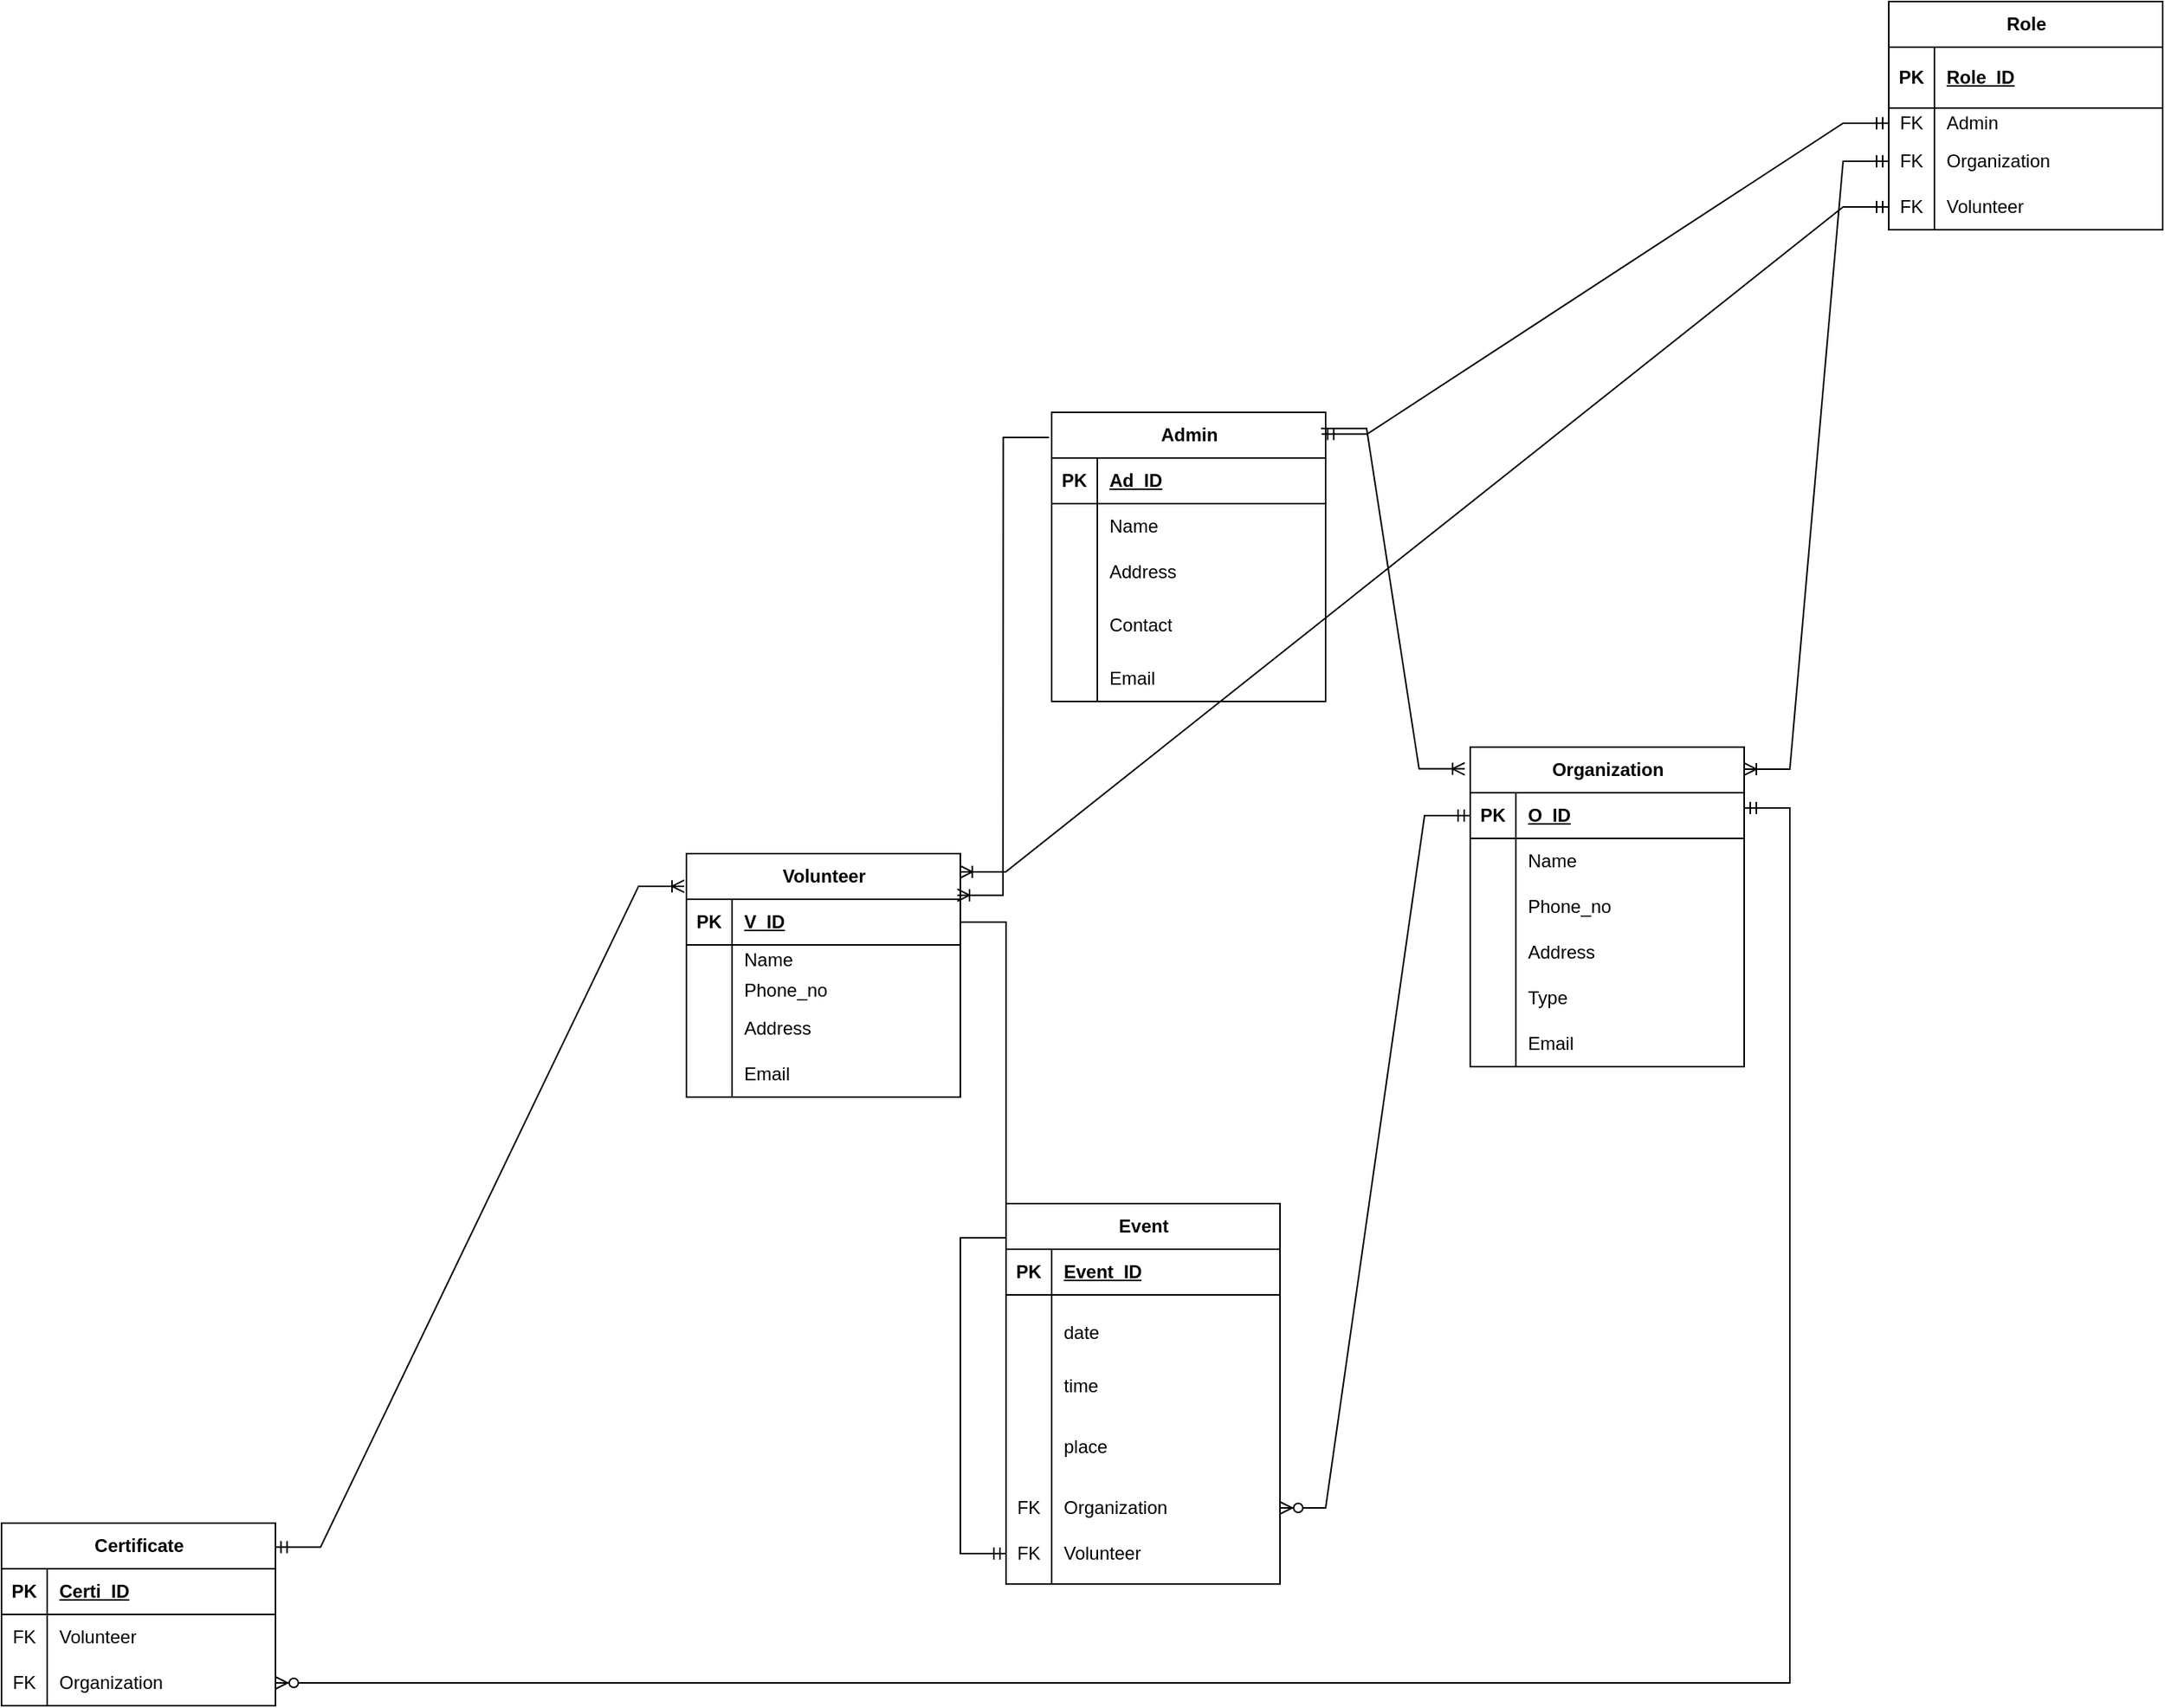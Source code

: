 <mxfile version="24.3.1" type="github">
  <diagram name="Page-1" id="sJnOarDT2I6tmNJFbYiW">
    <mxGraphModel dx="2250" dy="1843" grid="1" gridSize="10" guides="1" tooltips="1" connect="1" arrows="1" fold="1" page="1" pageScale="1" pageWidth="850" pageHeight="1100" math="0" shadow="0">
      <root>
        <mxCell id="0" />
        <mxCell id="1" parent="0" />
        <mxCell id="fFXXDILqUM6NSnP-q1-r-1" value="Volunteer" style="shape=table;startSize=30;container=1;collapsible=1;childLayout=tableLayout;fixedRows=1;rowLines=0;fontStyle=1;align=center;resizeLast=1;html=1;" parent="1" vertex="1">
          <mxGeometry x="-180" y="310" width="180" height="160" as="geometry" />
        </mxCell>
        <mxCell id="fFXXDILqUM6NSnP-q1-r-2" value="" style="shape=tableRow;horizontal=0;startSize=0;swimlaneHead=0;swimlaneBody=0;fillColor=none;collapsible=0;dropTarget=0;points=[[0,0.5],[1,0.5]];portConstraint=eastwest;top=0;left=0;right=0;bottom=1;" parent="fFXXDILqUM6NSnP-q1-r-1" vertex="1">
          <mxGeometry y="30" width="180" height="30" as="geometry" />
        </mxCell>
        <mxCell id="fFXXDILqUM6NSnP-q1-r-3" value="PK" style="shape=partialRectangle;connectable=0;fillColor=none;top=0;left=0;bottom=0;right=0;fontStyle=1;overflow=hidden;whiteSpace=wrap;html=1;" parent="fFXXDILqUM6NSnP-q1-r-2" vertex="1">
          <mxGeometry width="30" height="30" as="geometry">
            <mxRectangle width="30" height="30" as="alternateBounds" />
          </mxGeometry>
        </mxCell>
        <mxCell id="fFXXDILqUM6NSnP-q1-r-4" value="V_ID" style="shape=partialRectangle;connectable=0;fillColor=none;top=0;left=0;bottom=0;right=0;align=left;spacingLeft=6;fontStyle=5;overflow=hidden;whiteSpace=wrap;html=1;" parent="fFXXDILqUM6NSnP-q1-r-2" vertex="1">
          <mxGeometry x="30" width="150" height="30" as="geometry">
            <mxRectangle width="150" height="30" as="alternateBounds" />
          </mxGeometry>
        </mxCell>
        <mxCell id="fFXXDILqUM6NSnP-q1-r-5" value="" style="shape=tableRow;horizontal=0;startSize=0;swimlaneHead=0;swimlaneBody=0;fillColor=none;collapsible=0;dropTarget=0;points=[[0,0.5],[1,0.5]];portConstraint=eastwest;top=0;left=0;right=0;bottom=0;" parent="fFXXDILqUM6NSnP-q1-r-1" vertex="1">
          <mxGeometry y="60" width="180" height="20" as="geometry" />
        </mxCell>
        <mxCell id="fFXXDILqUM6NSnP-q1-r-6" value="" style="shape=partialRectangle;connectable=0;fillColor=none;top=0;left=0;bottom=0;right=0;editable=1;overflow=hidden;whiteSpace=wrap;html=1;" parent="fFXXDILqUM6NSnP-q1-r-5" vertex="1">
          <mxGeometry width="30" height="20" as="geometry">
            <mxRectangle width="30" height="20" as="alternateBounds" />
          </mxGeometry>
        </mxCell>
        <mxCell id="fFXXDILqUM6NSnP-q1-r-7" value="Name" style="shape=partialRectangle;connectable=0;fillColor=none;top=0;left=0;bottom=0;right=0;align=left;spacingLeft=6;overflow=hidden;whiteSpace=wrap;html=1;" parent="fFXXDILqUM6NSnP-q1-r-5" vertex="1">
          <mxGeometry x="30" width="150" height="20" as="geometry">
            <mxRectangle width="150" height="20" as="alternateBounds" />
          </mxGeometry>
        </mxCell>
        <mxCell id="fFXXDILqUM6NSnP-q1-r-8" value="" style="shape=tableRow;horizontal=0;startSize=0;swimlaneHead=0;swimlaneBody=0;fillColor=none;collapsible=0;dropTarget=0;points=[[0,0.5],[1,0.5]];portConstraint=eastwest;top=0;left=0;right=0;bottom=0;" parent="fFXXDILqUM6NSnP-q1-r-1" vertex="1">
          <mxGeometry y="80" width="180" height="20" as="geometry" />
        </mxCell>
        <mxCell id="fFXXDILqUM6NSnP-q1-r-9" value="" style="shape=partialRectangle;connectable=0;fillColor=none;top=0;left=0;bottom=0;right=0;editable=1;overflow=hidden;whiteSpace=wrap;html=1;" parent="fFXXDILqUM6NSnP-q1-r-8" vertex="1">
          <mxGeometry width="30" height="20" as="geometry">
            <mxRectangle width="30" height="20" as="alternateBounds" />
          </mxGeometry>
        </mxCell>
        <mxCell id="fFXXDILqUM6NSnP-q1-r-10" value="Phone_no" style="shape=partialRectangle;connectable=0;fillColor=none;top=0;left=0;bottom=0;right=0;align=left;spacingLeft=6;overflow=hidden;whiteSpace=wrap;html=1;" parent="fFXXDILqUM6NSnP-q1-r-8" vertex="1">
          <mxGeometry x="30" width="150" height="20" as="geometry">
            <mxRectangle width="150" height="20" as="alternateBounds" />
          </mxGeometry>
        </mxCell>
        <mxCell id="fFXXDILqUM6NSnP-q1-r-11" value="" style="shape=tableRow;horizontal=0;startSize=0;swimlaneHead=0;swimlaneBody=0;fillColor=none;collapsible=0;dropTarget=0;points=[[0,0.5],[1,0.5]];portConstraint=eastwest;top=0;left=0;right=0;bottom=0;" parent="fFXXDILqUM6NSnP-q1-r-1" vertex="1">
          <mxGeometry y="100" width="180" height="30" as="geometry" />
        </mxCell>
        <mxCell id="fFXXDILqUM6NSnP-q1-r-12" value="" style="shape=partialRectangle;connectable=0;fillColor=none;top=0;left=0;bottom=0;right=0;editable=1;overflow=hidden;whiteSpace=wrap;html=1;" parent="fFXXDILqUM6NSnP-q1-r-11" vertex="1">
          <mxGeometry width="30" height="30" as="geometry">
            <mxRectangle width="30" height="30" as="alternateBounds" />
          </mxGeometry>
        </mxCell>
        <mxCell id="fFXXDILqUM6NSnP-q1-r-13" value="Address" style="shape=partialRectangle;connectable=0;fillColor=none;top=0;left=0;bottom=0;right=0;align=left;spacingLeft=6;overflow=hidden;whiteSpace=wrap;html=1;" parent="fFXXDILqUM6NSnP-q1-r-11" vertex="1">
          <mxGeometry x="30" width="150" height="30" as="geometry">
            <mxRectangle width="150" height="30" as="alternateBounds" />
          </mxGeometry>
        </mxCell>
        <mxCell id="fFXXDILqUM6NSnP-q1-r-126" value="" style="shape=tableRow;horizontal=0;startSize=0;swimlaneHead=0;swimlaneBody=0;fillColor=none;collapsible=0;dropTarget=0;points=[[0,0.5],[1,0.5]];portConstraint=eastwest;top=0;left=0;right=0;bottom=0;" parent="fFXXDILqUM6NSnP-q1-r-1" vertex="1">
          <mxGeometry y="130" width="180" height="30" as="geometry" />
        </mxCell>
        <mxCell id="fFXXDILqUM6NSnP-q1-r-127" value="" style="shape=partialRectangle;connectable=0;fillColor=none;top=0;left=0;bottom=0;right=0;editable=1;overflow=hidden;whiteSpace=wrap;html=1;" parent="fFXXDILqUM6NSnP-q1-r-126" vertex="1">
          <mxGeometry width="30" height="30" as="geometry">
            <mxRectangle width="30" height="30" as="alternateBounds" />
          </mxGeometry>
        </mxCell>
        <mxCell id="fFXXDILqUM6NSnP-q1-r-128" value="Email" style="shape=partialRectangle;connectable=0;fillColor=none;top=0;left=0;bottom=0;right=0;align=left;spacingLeft=6;overflow=hidden;whiteSpace=wrap;html=1;" parent="fFXXDILqUM6NSnP-q1-r-126" vertex="1">
          <mxGeometry x="30" width="150" height="30" as="geometry">
            <mxRectangle width="150" height="30" as="alternateBounds" />
          </mxGeometry>
        </mxCell>
        <mxCell id="fFXXDILqUM6NSnP-q1-r-14" value="Organization" style="shape=table;startSize=30;container=1;collapsible=1;childLayout=tableLayout;fixedRows=1;rowLines=0;fontStyle=1;align=center;resizeLast=1;html=1;" parent="1" vertex="1">
          <mxGeometry x="335" y="240" width="180" height="210" as="geometry" />
        </mxCell>
        <mxCell id="fFXXDILqUM6NSnP-q1-r-15" value="" style="shape=tableRow;horizontal=0;startSize=0;swimlaneHead=0;swimlaneBody=0;fillColor=none;collapsible=0;dropTarget=0;points=[[0,0.5],[1,0.5]];portConstraint=eastwest;top=0;left=0;right=0;bottom=1;" parent="fFXXDILqUM6NSnP-q1-r-14" vertex="1">
          <mxGeometry y="30" width="180" height="30" as="geometry" />
        </mxCell>
        <mxCell id="fFXXDILqUM6NSnP-q1-r-16" value="PK" style="shape=partialRectangle;connectable=0;fillColor=none;top=0;left=0;bottom=0;right=0;fontStyle=1;overflow=hidden;whiteSpace=wrap;html=1;" parent="fFXXDILqUM6NSnP-q1-r-15" vertex="1">
          <mxGeometry width="30" height="30" as="geometry">
            <mxRectangle width="30" height="30" as="alternateBounds" />
          </mxGeometry>
        </mxCell>
        <mxCell id="fFXXDILqUM6NSnP-q1-r-17" value="O_ID" style="shape=partialRectangle;connectable=0;fillColor=none;top=0;left=0;bottom=0;right=0;align=left;spacingLeft=6;fontStyle=5;overflow=hidden;whiteSpace=wrap;html=1;" parent="fFXXDILqUM6NSnP-q1-r-15" vertex="1">
          <mxGeometry x="30" width="150" height="30" as="geometry">
            <mxRectangle width="150" height="30" as="alternateBounds" />
          </mxGeometry>
        </mxCell>
        <mxCell id="fFXXDILqUM6NSnP-q1-r-18" value="" style="shape=tableRow;horizontal=0;startSize=0;swimlaneHead=0;swimlaneBody=0;fillColor=none;collapsible=0;dropTarget=0;points=[[0,0.5],[1,0.5]];portConstraint=eastwest;top=0;left=0;right=0;bottom=0;" parent="fFXXDILqUM6NSnP-q1-r-14" vertex="1">
          <mxGeometry y="60" width="180" height="30" as="geometry" />
        </mxCell>
        <mxCell id="fFXXDILqUM6NSnP-q1-r-19" value="" style="shape=partialRectangle;connectable=0;fillColor=none;top=0;left=0;bottom=0;right=0;editable=1;overflow=hidden;whiteSpace=wrap;html=1;" parent="fFXXDILqUM6NSnP-q1-r-18" vertex="1">
          <mxGeometry width="30" height="30" as="geometry">
            <mxRectangle width="30" height="30" as="alternateBounds" />
          </mxGeometry>
        </mxCell>
        <mxCell id="fFXXDILqUM6NSnP-q1-r-20" value="Name" style="shape=partialRectangle;connectable=0;fillColor=none;top=0;left=0;bottom=0;right=0;align=left;spacingLeft=6;overflow=hidden;whiteSpace=wrap;html=1;" parent="fFXXDILqUM6NSnP-q1-r-18" vertex="1">
          <mxGeometry x="30" width="150" height="30" as="geometry">
            <mxRectangle width="150" height="30" as="alternateBounds" />
          </mxGeometry>
        </mxCell>
        <mxCell id="fFXXDILqUM6NSnP-q1-r-21" value="" style="shape=tableRow;horizontal=0;startSize=0;swimlaneHead=0;swimlaneBody=0;fillColor=none;collapsible=0;dropTarget=0;points=[[0,0.5],[1,0.5]];portConstraint=eastwest;top=0;left=0;right=0;bottom=0;" parent="fFXXDILqUM6NSnP-q1-r-14" vertex="1">
          <mxGeometry y="90" width="180" height="30" as="geometry" />
        </mxCell>
        <mxCell id="fFXXDILqUM6NSnP-q1-r-22" value="" style="shape=partialRectangle;connectable=0;fillColor=none;top=0;left=0;bottom=0;right=0;editable=1;overflow=hidden;whiteSpace=wrap;html=1;" parent="fFXXDILqUM6NSnP-q1-r-21" vertex="1">
          <mxGeometry width="30" height="30" as="geometry">
            <mxRectangle width="30" height="30" as="alternateBounds" />
          </mxGeometry>
        </mxCell>
        <mxCell id="fFXXDILqUM6NSnP-q1-r-23" value="Phone_no" style="shape=partialRectangle;connectable=0;fillColor=none;top=0;left=0;bottom=0;right=0;align=left;spacingLeft=6;overflow=hidden;whiteSpace=wrap;html=1;" parent="fFXXDILqUM6NSnP-q1-r-21" vertex="1">
          <mxGeometry x="30" width="150" height="30" as="geometry">
            <mxRectangle width="150" height="30" as="alternateBounds" />
          </mxGeometry>
        </mxCell>
        <mxCell id="fFXXDILqUM6NSnP-q1-r-24" value="" style="shape=tableRow;horizontal=0;startSize=0;swimlaneHead=0;swimlaneBody=0;fillColor=none;collapsible=0;dropTarget=0;points=[[0,0.5],[1,0.5]];portConstraint=eastwest;top=0;left=0;right=0;bottom=0;" parent="fFXXDILqUM6NSnP-q1-r-14" vertex="1">
          <mxGeometry y="120" width="180" height="30" as="geometry" />
        </mxCell>
        <mxCell id="fFXXDILqUM6NSnP-q1-r-25" value="" style="shape=partialRectangle;connectable=0;fillColor=none;top=0;left=0;bottom=0;right=0;editable=1;overflow=hidden;whiteSpace=wrap;html=1;" parent="fFXXDILqUM6NSnP-q1-r-24" vertex="1">
          <mxGeometry width="30" height="30" as="geometry">
            <mxRectangle width="30" height="30" as="alternateBounds" />
          </mxGeometry>
        </mxCell>
        <mxCell id="fFXXDILqUM6NSnP-q1-r-26" value="Address" style="shape=partialRectangle;connectable=0;fillColor=none;top=0;left=0;bottom=0;right=0;align=left;spacingLeft=6;overflow=hidden;whiteSpace=wrap;html=1;" parent="fFXXDILqUM6NSnP-q1-r-24" vertex="1">
          <mxGeometry x="30" width="150" height="30" as="geometry">
            <mxRectangle width="150" height="30" as="alternateBounds" />
          </mxGeometry>
        </mxCell>
        <mxCell id="fFXXDILqUM6NSnP-q1-r-27" value="" style="shape=tableRow;horizontal=0;startSize=0;swimlaneHead=0;swimlaneBody=0;fillColor=none;collapsible=0;dropTarget=0;points=[[0,0.5],[1,0.5]];portConstraint=eastwest;top=0;left=0;right=0;bottom=0;" parent="fFXXDILqUM6NSnP-q1-r-14" vertex="1">
          <mxGeometry y="150" width="180" height="30" as="geometry" />
        </mxCell>
        <mxCell id="fFXXDILqUM6NSnP-q1-r-28" value="" style="shape=partialRectangle;connectable=0;fillColor=none;top=0;left=0;bottom=0;right=0;editable=1;overflow=hidden;whiteSpace=wrap;html=1;" parent="fFXXDILqUM6NSnP-q1-r-27" vertex="1">
          <mxGeometry width="30" height="30" as="geometry">
            <mxRectangle width="30" height="30" as="alternateBounds" />
          </mxGeometry>
        </mxCell>
        <mxCell id="fFXXDILqUM6NSnP-q1-r-29" value="Type" style="shape=partialRectangle;connectable=0;fillColor=none;top=0;left=0;bottom=0;right=0;align=left;spacingLeft=6;overflow=hidden;whiteSpace=wrap;html=1;" parent="fFXXDILqUM6NSnP-q1-r-27" vertex="1">
          <mxGeometry x="30" width="150" height="30" as="geometry">
            <mxRectangle width="150" height="30" as="alternateBounds" />
          </mxGeometry>
        </mxCell>
        <mxCell id="fFXXDILqUM6NSnP-q1-r-161" value="" style="shape=tableRow;horizontal=0;startSize=0;swimlaneHead=0;swimlaneBody=0;fillColor=none;collapsible=0;dropTarget=0;points=[[0,0.5],[1,0.5]];portConstraint=eastwest;top=0;left=0;right=0;bottom=0;" parent="fFXXDILqUM6NSnP-q1-r-14" vertex="1">
          <mxGeometry y="180" width="180" height="30" as="geometry" />
        </mxCell>
        <mxCell id="fFXXDILqUM6NSnP-q1-r-162" value="" style="shape=partialRectangle;connectable=0;fillColor=none;top=0;left=0;bottom=0;right=0;editable=1;overflow=hidden;whiteSpace=wrap;html=1;" parent="fFXXDILqUM6NSnP-q1-r-161" vertex="1">
          <mxGeometry width="30" height="30" as="geometry">
            <mxRectangle width="30" height="30" as="alternateBounds" />
          </mxGeometry>
        </mxCell>
        <mxCell id="fFXXDILqUM6NSnP-q1-r-163" value="Email" style="shape=partialRectangle;connectable=0;fillColor=none;top=0;left=0;bottom=0;right=0;align=left;spacingLeft=6;overflow=hidden;whiteSpace=wrap;html=1;" parent="fFXXDILqUM6NSnP-q1-r-161" vertex="1">
          <mxGeometry x="30" width="150" height="30" as="geometry">
            <mxRectangle width="150" height="30" as="alternateBounds" />
          </mxGeometry>
        </mxCell>
        <mxCell id="fFXXDILqUM6NSnP-q1-r-30" value="Event" style="shape=table;startSize=30;container=1;collapsible=1;childLayout=tableLayout;fixedRows=1;rowLines=0;fontStyle=1;align=center;resizeLast=1;html=1;" parent="1" vertex="1">
          <mxGeometry x="30" y="540" width="180" height="250" as="geometry" />
        </mxCell>
        <mxCell id="fFXXDILqUM6NSnP-q1-r-31" value="" style="shape=tableRow;horizontal=0;startSize=0;swimlaneHead=0;swimlaneBody=0;fillColor=none;collapsible=0;dropTarget=0;points=[[0,0.5],[1,0.5]];portConstraint=eastwest;top=0;left=0;right=0;bottom=1;" parent="fFXXDILqUM6NSnP-q1-r-30" vertex="1">
          <mxGeometry y="30" width="180" height="30" as="geometry" />
        </mxCell>
        <mxCell id="fFXXDILqUM6NSnP-q1-r-32" value="PK" style="shape=partialRectangle;connectable=0;fillColor=none;top=0;left=0;bottom=0;right=0;fontStyle=1;overflow=hidden;whiteSpace=wrap;html=1;" parent="fFXXDILqUM6NSnP-q1-r-31" vertex="1">
          <mxGeometry width="30" height="30" as="geometry">
            <mxRectangle width="30" height="30" as="alternateBounds" />
          </mxGeometry>
        </mxCell>
        <mxCell id="fFXXDILqUM6NSnP-q1-r-33" value="Event_ID" style="shape=partialRectangle;connectable=0;fillColor=none;top=0;left=0;bottom=0;right=0;align=left;spacingLeft=6;fontStyle=5;overflow=hidden;whiteSpace=wrap;html=1;" parent="fFXXDILqUM6NSnP-q1-r-31" vertex="1">
          <mxGeometry x="30" width="150" height="30" as="geometry">
            <mxRectangle width="150" height="30" as="alternateBounds" />
          </mxGeometry>
        </mxCell>
        <mxCell id="fFXXDILqUM6NSnP-q1-r-34" value="" style="shape=tableRow;horizontal=0;startSize=0;swimlaneHead=0;swimlaneBody=0;fillColor=none;collapsible=0;dropTarget=0;points=[[0,0.5],[1,0.5]];portConstraint=eastwest;top=0;left=0;right=0;bottom=0;" parent="fFXXDILqUM6NSnP-q1-r-30" vertex="1">
          <mxGeometry y="60" width="180" height="50" as="geometry" />
        </mxCell>
        <mxCell id="fFXXDILqUM6NSnP-q1-r-35" value="" style="shape=partialRectangle;connectable=0;fillColor=none;top=0;left=0;bottom=0;right=0;editable=1;overflow=hidden;whiteSpace=wrap;html=1;" parent="fFXXDILqUM6NSnP-q1-r-34" vertex="1">
          <mxGeometry width="30" height="50" as="geometry">
            <mxRectangle width="30" height="50" as="alternateBounds" />
          </mxGeometry>
        </mxCell>
        <mxCell id="fFXXDILqUM6NSnP-q1-r-36" value="date" style="shape=partialRectangle;connectable=0;fillColor=none;top=0;left=0;bottom=0;right=0;align=left;spacingLeft=6;overflow=hidden;whiteSpace=wrap;html=1;" parent="fFXXDILqUM6NSnP-q1-r-34" vertex="1">
          <mxGeometry x="30" width="150" height="50" as="geometry">
            <mxRectangle width="150" height="50" as="alternateBounds" />
          </mxGeometry>
        </mxCell>
        <mxCell id="fFXXDILqUM6NSnP-q1-r-37" value="" style="shape=tableRow;horizontal=0;startSize=0;swimlaneHead=0;swimlaneBody=0;fillColor=none;collapsible=0;dropTarget=0;points=[[0,0.5],[1,0.5]];portConstraint=eastwest;top=0;left=0;right=0;bottom=0;" parent="fFXXDILqUM6NSnP-q1-r-30" vertex="1">
          <mxGeometry y="110" width="180" height="20" as="geometry" />
        </mxCell>
        <mxCell id="fFXXDILqUM6NSnP-q1-r-38" value="" style="shape=partialRectangle;connectable=0;fillColor=none;top=0;left=0;bottom=0;right=0;editable=1;overflow=hidden;whiteSpace=wrap;html=1;" parent="fFXXDILqUM6NSnP-q1-r-37" vertex="1">
          <mxGeometry width="30" height="20" as="geometry">
            <mxRectangle width="30" height="20" as="alternateBounds" />
          </mxGeometry>
        </mxCell>
        <mxCell id="fFXXDILqUM6NSnP-q1-r-39" value="time" style="shape=partialRectangle;connectable=0;fillColor=none;top=0;left=0;bottom=0;right=0;align=left;spacingLeft=6;overflow=hidden;whiteSpace=wrap;html=1;" parent="fFXXDILqUM6NSnP-q1-r-37" vertex="1">
          <mxGeometry x="30" width="150" height="20" as="geometry">
            <mxRectangle width="150" height="20" as="alternateBounds" />
          </mxGeometry>
        </mxCell>
        <mxCell id="fFXXDILqUM6NSnP-q1-r-40" value="" style="shape=tableRow;horizontal=0;startSize=0;swimlaneHead=0;swimlaneBody=0;fillColor=none;collapsible=0;dropTarget=0;points=[[0,0.5],[1,0.5]];portConstraint=eastwest;top=0;left=0;right=0;bottom=0;" parent="fFXXDILqUM6NSnP-q1-r-30" vertex="1">
          <mxGeometry y="130" width="180" height="60" as="geometry" />
        </mxCell>
        <mxCell id="fFXXDILqUM6NSnP-q1-r-41" value="" style="shape=partialRectangle;connectable=0;fillColor=none;top=0;left=0;bottom=0;right=0;editable=1;overflow=hidden;whiteSpace=wrap;html=1;" parent="fFXXDILqUM6NSnP-q1-r-40" vertex="1">
          <mxGeometry width="30" height="60" as="geometry">
            <mxRectangle width="30" height="60" as="alternateBounds" />
          </mxGeometry>
        </mxCell>
        <mxCell id="fFXXDILqUM6NSnP-q1-r-42" value="place" style="shape=partialRectangle;connectable=0;fillColor=none;top=0;left=0;bottom=0;right=0;align=left;spacingLeft=6;overflow=hidden;whiteSpace=wrap;html=1;" parent="fFXXDILqUM6NSnP-q1-r-40" vertex="1">
          <mxGeometry x="30" width="150" height="60" as="geometry">
            <mxRectangle width="150" height="60" as="alternateBounds" />
          </mxGeometry>
        </mxCell>
        <mxCell id="fFXXDILqUM6NSnP-q1-r-43" value="" style="shape=tableRow;horizontal=0;startSize=0;swimlaneHead=0;swimlaneBody=0;fillColor=none;collapsible=0;dropTarget=0;points=[[0,0.5],[1,0.5]];portConstraint=eastwest;top=0;left=0;right=0;bottom=0;" parent="fFXXDILqUM6NSnP-q1-r-30" vertex="1">
          <mxGeometry y="190" width="180" height="20" as="geometry" />
        </mxCell>
        <mxCell id="fFXXDILqUM6NSnP-q1-r-44" value="FK" style="shape=partialRectangle;connectable=0;fillColor=none;top=0;left=0;bottom=0;right=0;editable=1;overflow=hidden;whiteSpace=wrap;html=1;" parent="fFXXDILqUM6NSnP-q1-r-43" vertex="1">
          <mxGeometry width="30" height="20" as="geometry">
            <mxRectangle width="30" height="20" as="alternateBounds" />
          </mxGeometry>
        </mxCell>
        <mxCell id="fFXXDILqUM6NSnP-q1-r-45" value="Organization" style="shape=partialRectangle;connectable=0;fillColor=none;top=0;left=0;bottom=0;right=0;align=left;spacingLeft=6;overflow=hidden;whiteSpace=wrap;html=1;" parent="fFXXDILqUM6NSnP-q1-r-43" vertex="1">
          <mxGeometry x="30" width="150" height="20" as="geometry">
            <mxRectangle width="150" height="20" as="alternateBounds" />
          </mxGeometry>
        </mxCell>
        <mxCell id="fFXXDILqUM6NSnP-q1-r-195" value="" style="shape=tableRow;horizontal=0;startSize=0;swimlaneHead=0;swimlaneBody=0;fillColor=none;collapsible=0;dropTarget=0;points=[[0,0.5],[1,0.5]];portConstraint=eastwest;top=0;left=0;right=0;bottom=0;" parent="fFXXDILqUM6NSnP-q1-r-30" vertex="1">
          <mxGeometry y="210" width="180" height="40" as="geometry" />
        </mxCell>
        <mxCell id="fFXXDILqUM6NSnP-q1-r-196" value="FK" style="shape=partialRectangle;connectable=0;fillColor=none;top=0;left=0;bottom=0;right=0;editable=1;overflow=hidden;whiteSpace=wrap;html=1;" parent="fFXXDILqUM6NSnP-q1-r-195" vertex="1">
          <mxGeometry width="30" height="40" as="geometry">
            <mxRectangle width="30" height="40" as="alternateBounds" />
          </mxGeometry>
        </mxCell>
        <mxCell id="fFXXDILqUM6NSnP-q1-r-197" value="Volunteer&amp;nbsp;" style="shape=partialRectangle;connectable=0;fillColor=none;top=0;left=0;bottom=0;right=0;align=left;spacingLeft=6;overflow=hidden;whiteSpace=wrap;html=1;" parent="fFXXDILqUM6NSnP-q1-r-195" vertex="1">
          <mxGeometry x="30" width="150" height="40" as="geometry">
            <mxRectangle width="150" height="40" as="alternateBounds" />
          </mxGeometry>
        </mxCell>
        <mxCell id="fFXXDILqUM6NSnP-q1-r-68" value="Certificate" style="shape=table;startSize=30;container=1;collapsible=1;childLayout=tableLayout;fixedRows=1;rowLines=0;fontStyle=1;align=center;resizeLast=1;html=1;" parent="1" vertex="1">
          <mxGeometry x="-630" y="750" width="180" height="120" as="geometry" />
        </mxCell>
        <mxCell id="fFXXDILqUM6NSnP-q1-r-69" value="" style="shape=tableRow;horizontal=0;startSize=0;swimlaneHead=0;swimlaneBody=0;fillColor=none;collapsible=0;dropTarget=0;points=[[0,0.5],[1,0.5]];portConstraint=eastwest;top=0;left=0;right=0;bottom=1;" parent="fFXXDILqUM6NSnP-q1-r-68" vertex="1">
          <mxGeometry y="30" width="180" height="30" as="geometry" />
        </mxCell>
        <mxCell id="fFXXDILqUM6NSnP-q1-r-70" value="PK" style="shape=partialRectangle;connectable=0;fillColor=none;top=0;left=0;bottom=0;right=0;fontStyle=1;overflow=hidden;whiteSpace=wrap;html=1;" parent="fFXXDILqUM6NSnP-q1-r-69" vertex="1">
          <mxGeometry width="30" height="30" as="geometry">
            <mxRectangle width="30" height="30" as="alternateBounds" />
          </mxGeometry>
        </mxCell>
        <mxCell id="fFXXDILqUM6NSnP-q1-r-71" value="Certi_ID" style="shape=partialRectangle;connectable=0;fillColor=none;top=0;left=0;bottom=0;right=0;align=left;spacingLeft=6;fontStyle=5;overflow=hidden;whiteSpace=wrap;html=1;" parent="fFXXDILqUM6NSnP-q1-r-69" vertex="1">
          <mxGeometry x="30" width="150" height="30" as="geometry">
            <mxRectangle width="150" height="30" as="alternateBounds" />
          </mxGeometry>
        </mxCell>
        <mxCell id="fFXXDILqUM6NSnP-q1-r-72" value="" style="shape=tableRow;horizontal=0;startSize=0;swimlaneHead=0;swimlaneBody=0;fillColor=none;collapsible=0;dropTarget=0;points=[[0,0.5],[1,0.5]];portConstraint=eastwest;top=0;left=0;right=0;bottom=0;" parent="fFXXDILqUM6NSnP-q1-r-68" vertex="1">
          <mxGeometry y="60" width="180" height="30" as="geometry" />
        </mxCell>
        <mxCell id="fFXXDILqUM6NSnP-q1-r-73" value="FK" style="shape=partialRectangle;connectable=0;fillColor=none;top=0;left=0;bottom=0;right=0;editable=1;overflow=hidden;whiteSpace=wrap;html=1;" parent="fFXXDILqUM6NSnP-q1-r-72" vertex="1">
          <mxGeometry width="30" height="30" as="geometry">
            <mxRectangle width="30" height="30" as="alternateBounds" />
          </mxGeometry>
        </mxCell>
        <mxCell id="fFXXDILqUM6NSnP-q1-r-74" value="Volunteer" style="shape=partialRectangle;connectable=0;fillColor=none;top=0;left=0;bottom=0;right=0;align=left;spacingLeft=6;overflow=hidden;whiteSpace=wrap;html=1;" parent="fFXXDILqUM6NSnP-q1-r-72" vertex="1">
          <mxGeometry x="30" width="150" height="30" as="geometry">
            <mxRectangle width="150" height="30" as="alternateBounds" />
          </mxGeometry>
        </mxCell>
        <mxCell id="fFXXDILqUM6NSnP-q1-r-75" value="" style="shape=tableRow;horizontal=0;startSize=0;swimlaneHead=0;swimlaneBody=0;fillColor=none;collapsible=0;dropTarget=0;points=[[0,0.5],[1,0.5]];portConstraint=eastwest;top=0;left=0;right=0;bottom=0;" parent="fFXXDILqUM6NSnP-q1-r-68" vertex="1">
          <mxGeometry y="90" width="180" height="30" as="geometry" />
        </mxCell>
        <mxCell id="fFXXDILqUM6NSnP-q1-r-76" value="FK" style="shape=partialRectangle;connectable=0;fillColor=none;top=0;left=0;bottom=0;right=0;editable=1;overflow=hidden;whiteSpace=wrap;html=1;" parent="fFXXDILqUM6NSnP-q1-r-75" vertex="1">
          <mxGeometry width="30" height="30" as="geometry">
            <mxRectangle width="30" height="30" as="alternateBounds" />
          </mxGeometry>
        </mxCell>
        <mxCell id="fFXXDILqUM6NSnP-q1-r-77" value="Organization" style="shape=partialRectangle;connectable=0;fillColor=none;top=0;left=0;bottom=0;right=0;align=left;spacingLeft=6;overflow=hidden;whiteSpace=wrap;html=1;" parent="fFXXDILqUM6NSnP-q1-r-75" vertex="1">
          <mxGeometry x="30" width="150" height="30" as="geometry">
            <mxRectangle width="150" height="30" as="alternateBounds" />
          </mxGeometry>
        </mxCell>
        <mxCell id="fFXXDILqUM6NSnP-q1-r-94" value="Role" style="shape=table;startSize=30;container=1;collapsible=1;childLayout=tableLayout;fixedRows=1;rowLines=0;fontStyle=1;align=center;resizeLast=1;html=1;" parent="1" vertex="1">
          <mxGeometry x="610" y="-250" width="180" height="150" as="geometry" />
        </mxCell>
        <mxCell id="fFXXDILqUM6NSnP-q1-r-95" value="" style="shape=tableRow;horizontal=0;startSize=0;swimlaneHead=0;swimlaneBody=0;fillColor=none;collapsible=0;dropTarget=0;points=[[0,0.5],[1,0.5]];portConstraint=eastwest;top=0;left=0;right=0;bottom=1;" parent="fFXXDILqUM6NSnP-q1-r-94" vertex="1">
          <mxGeometry y="30" width="180" height="40" as="geometry" />
        </mxCell>
        <mxCell id="fFXXDILqUM6NSnP-q1-r-96" value="PK" style="shape=partialRectangle;connectable=0;fillColor=none;top=0;left=0;bottom=0;right=0;fontStyle=1;overflow=hidden;whiteSpace=wrap;html=1;" parent="fFXXDILqUM6NSnP-q1-r-95" vertex="1">
          <mxGeometry width="30" height="40" as="geometry">
            <mxRectangle width="30" height="40" as="alternateBounds" />
          </mxGeometry>
        </mxCell>
        <mxCell id="fFXXDILqUM6NSnP-q1-r-97" value="Role_ID" style="shape=partialRectangle;connectable=0;fillColor=none;top=0;left=0;bottom=0;right=0;align=left;spacingLeft=6;fontStyle=5;overflow=hidden;whiteSpace=wrap;html=1;" parent="fFXXDILqUM6NSnP-q1-r-95" vertex="1">
          <mxGeometry x="30" width="150" height="40" as="geometry">
            <mxRectangle width="150" height="40" as="alternateBounds" />
          </mxGeometry>
        </mxCell>
        <mxCell id="fFXXDILqUM6NSnP-q1-r-98" value="" style="shape=tableRow;horizontal=0;startSize=0;swimlaneHead=0;swimlaneBody=0;fillColor=none;collapsible=0;dropTarget=0;points=[[0,0.5],[1,0.5]];portConstraint=eastwest;top=0;left=0;right=0;bottom=0;" parent="fFXXDILqUM6NSnP-q1-r-94" vertex="1">
          <mxGeometry y="70" width="180" height="20" as="geometry" />
        </mxCell>
        <mxCell id="fFXXDILqUM6NSnP-q1-r-99" value="FK" style="shape=partialRectangle;connectable=0;fillColor=none;top=0;left=0;bottom=0;right=0;editable=1;overflow=hidden;whiteSpace=wrap;html=1;" parent="fFXXDILqUM6NSnP-q1-r-98" vertex="1">
          <mxGeometry width="30" height="20" as="geometry">
            <mxRectangle width="30" height="20" as="alternateBounds" />
          </mxGeometry>
        </mxCell>
        <mxCell id="fFXXDILqUM6NSnP-q1-r-100" value="Admin" style="shape=partialRectangle;connectable=0;fillColor=none;top=0;left=0;bottom=0;right=0;align=left;spacingLeft=6;overflow=hidden;whiteSpace=wrap;html=1;" parent="fFXXDILqUM6NSnP-q1-r-98" vertex="1">
          <mxGeometry x="30" width="150" height="20" as="geometry">
            <mxRectangle width="150" height="20" as="alternateBounds" />
          </mxGeometry>
        </mxCell>
        <mxCell id="fFXXDILqUM6NSnP-q1-r-101" value="" style="shape=tableRow;horizontal=0;startSize=0;swimlaneHead=0;swimlaneBody=0;fillColor=none;collapsible=0;dropTarget=0;points=[[0,0.5],[1,0.5]];portConstraint=eastwest;top=0;left=0;right=0;bottom=0;" parent="fFXXDILqUM6NSnP-q1-r-94" vertex="1">
          <mxGeometry y="90" width="180" height="30" as="geometry" />
        </mxCell>
        <mxCell id="fFXXDILqUM6NSnP-q1-r-102" value="FK" style="shape=partialRectangle;connectable=0;fillColor=none;top=0;left=0;bottom=0;right=0;editable=1;overflow=hidden;whiteSpace=wrap;html=1;" parent="fFXXDILqUM6NSnP-q1-r-101" vertex="1">
          <mxGeometry width="30" height="30" as="geometry">
            <mxRectangle width="30" height="30" as="alternateBounds" />
          </mxGeometry>
        </mxCell>
        <mxCell id="fFXXDILqUM6NSnP-q1-r-103" value="Organization" style="shape=partialRectangle;connectable=0;fillColor=none;top=0;left=0;bottom=0;right=0;align=left;spacingLeft=6;overflow=hidden;whiteSpace=wrap;html=1;" parent="fFXXDILqUM6NSnP-q1-r-101" vertex="1">
          <mxGeometry x="30" width="150" height="30" as="geometry">
            <mxRectangle width="150" height="30" as="alternateBounds" />
          </mxGeometry>
        </mxCell>
        <mxCell id="fFXXDILqUM6NSnP-q1-r-104" value="" style="shape=tableRow;horizontal=0;startSize=0;swimlaneHead=0;swimlaneBody=0;fillColor=none;collapsible=0;dropTarget=0;points=[[0,0.5],[1,0.5]];portConstraint=eastwest;top=0;left=0;right=0;bottom=0;" parent="fFXXDILqUM6NSnP-q1-r-94" vertex="1">
          <mxGeometry y="120" width="180" height="30" as="geometry" />
        </mxCell>
        <mxCell id="fFXXDILqUM6NSnP-q1-r-105" value="FK" style="shape=partialRectangle;connectable=0;fillColor=none;top=0;left=0;bottom=0;right=0;editable=1;overflow=hidden;whiteSpace=wrap;html=1;" parent="fFXXDILqUM6NSnP-q1-r-104" vertex="1">
          <mxGeometry width="30" height="30" as="geometry">
            <mxRectangle width="30" height="30" as="alternateBounds" />
          </mxGeometry>
        </mxCell>
        <mxCell id="fFXXDILqUM6NSnP-q1-r-106" value="Volunteer" style="shape=partialRectangle;connectable=0;fillColor=none;top=0;left=0;bottom=0;right=0;align=left;spacingLeft=6;overflow=hidden;whiteSpace=wrap;html=1;" parent="fFXXDILqUM6NSnP-q1-r-104" vertex="1">
          <mxGeometry x="30" width="150" height="30" as="geometry">
            <mxRectangle width="150" height="30" as="alternateBounds" />
          </mxGeometry>
        </mxCell>
        <mxCell id="fFXXDILqUM6NSnP-q1-r-107" value="Admin" style="shape=table;startSize=30;container=1;collapsible=1;childLayout=tableLayout;fixedRows=1;rowLines=0;fontStyle=1;align=center;resizeLast=1;html=1;" parent="1" vertex="1">
          <mxGeometry x="60" y="20" width="180" height="190" as="geometry" />
        </mxCell>
        <mxCell id="fFXXDILqUM6NSnP-q1-r-108" value="" style="shape=tableRow;horizontal=0;startSize=0;swimlaneHead=0;swimlaneBody=0;fillColor=none;collapsible=0;dropTarget=0;points=[[0,0.5],[1,0.5]];portConstraint=eastwest;top=0;left=0;right=0;bottom=1;" parent="fFXXDILqUM6NSnP-q1-r-107" vertex="1">
          <mxGeometry y="30" width="180" height="30" as="geometry" />
        </mxCell>
        <mxCell id="fFXXDILqUM6NSnP-q1-r-109" value="PK" style="shape=partialRectangle;connectable=0;fillColor=none;top=0;left=0;bottom=0;right=0;fontStyle=1;overflow=hidden;whiteSpace=wrap;html=1;" parent="fFXXDILqUM6NSnP-q1-r-108" vertex="1">
          <mxGeometry width="30" height="30" as="geometry">
            <mxRectangle width="30" height="30" as="alternateBounds" />
          </mxGeometry>
        </mxCell>
        <mxCell id="fFXXDILqUM6NSnP-q1-r-110" value="Ad_ID" style="shape=partialRectangle;connectable=0;fillColor=none;top=0;left=0;bottom=0;right=0;align=left;spacingLeft=6;fontStyle=5;overflow=hidden;whiteSpace=wrap;html=1;" parent="fFXXDILqUM6NSnP-q1-r-108" vertex="1">
          <mxGeometry x="30" width="150" height="30" as="geometry">
            <mxRectangle width="150" height="30" as="alternateBounds" />
          </mxGeometry>
        </mxCell>
        <mxCell id="fFXXDILqUM6NSnP-q1-r-111" value="" style="shape=tableRow;horizontal=0;startSize=0;swimlaneHead=0;swimlaneBody=0;fillColor=none;collapsible=0;dropTarget=0;points=[[0,0.5],[1,0.5]];portConstraint=eastwest;top=0;left=0;right=0;bottom=0;" parent="fFXXDILqUM6NSnP-q1-r-107" vertex="1">
          <mxGeometry y="60" width="180" height="30" as="geometry" />
        </mxCell>
        <mxCell id="fFXXDILqUM6NSnP-q1-r-112" value="" style="shape=partialRectangle;connectable=0;fillColor=none;top=0;left=0;bottom=0;right=0;editable=1;overflow=hidden;whiteSpace=wrap;html=1;" parent="fFXXDILqUM6NSnP-q1-r-111" vertex="1">
          <mxGeometry width="30" height="30" as="geometry">
            <mxRectangle width="30" height="30" as="alternateBounds" />
          </mxGeometry>
        </mxCell>
        <mxCell id="fFXXDILqUM6NSnP-q1-r-113" value="Name" style="shape=partialRectangle;connectable=0;fillColor=none;top=0;left=0;bottom=0;right=0;align=left;spacingLeft=6;overflow=hidden;whiteSpace=wrap;html=1;" parent="fFXXDILqUM6NSnP-q1-r-111" vertex="1">
          <mxGeometry x="30" width="150" height="30" as="geometry">
            <mxRectangle width="150" height="30" as="alternateBounds" />
          </mxGeometry>
        </mxCell>
        <mxCell id="fFXXDILqUM6NSnP-q1-r-114" value="" style="shape=tableRow;horizontal=0;startSize=0;swimlaneHead=0;swimlaneBody=0;fillColor=none;collapsible=0;dropTarget=0;points=[[0,0.5],[1,0.5]];portConstraint=eastwest;top=0;left=0;right=0;bottom=0;" parent="fFXXDILqUM6NSnP-q1-r-107" vertex="1">
          <mxGeometry y="90" width="180" height="30" as="geometry" />
        </mxCell>
        <mxCell id="fFXXDILqUM6NSnP-q1-r-115" value="" style="shape=partialRectangle;connectable=0;fillColor=none;top=0;left=0;bottom=0;right=0;editable=1;overflow=hidden;whiteSpace=wrap;html=1;" parent="fFXXDILqUM6NSnP-q1-r-114" vertex="1">
          <mxGeometry width="30" height="30" as="geometry">
            <mxRectangle width="30" height="30" as="alternateBounds" />
          </mxGeometry>
        </mxCell>
        <mxCell id="fFXXDILqUM6NSnP-q1-r-116" value="Address" style="shape=partialRectangle;connectable=0;fillColor=none;top=0;left=0;bottom=0;right=0;align=left;spacingLeft=6;overflow=hidden;whiteSpace=wrap;html=1;" parent="fFXXDILqUM6NSnP-q1-r-114" vertex="1">
          <mxGeometry x="30" width="150" height="30" as="geometry">
            <mxRectangle width="150" height="30" as="alternateBounds" />
          </mxGeometry>
        </mxCell>
        <mxCell id="fFXXDILqUM6NSnP-q1-r-117" value="" style="shape=tableRow;horizontal=0;startSize=0;swimlaneHead=0;swimlaneBody=0;fillColor=none;collapsible=0;dropTarget=0;points=[[0,0.5],[1,0.5]];portConstraint=eastwest;top=0;left=0;right=0;bottom=0;" parent="fFXXDILqUM6NSnP-q1-r-107" vertex="1">
          <mxGeometry y="120" width="180" height="40" as="geometry" />
        </mxCell>
        <mxCell id="fFXXDILqUM6NSnP-q1-r-118" value="" style="shape=partialRectangle;connectable=0;fillColor=none;top=0;left=0;bottom=0;right=0;editable=1;overflow=hidden;whiteSpace=wrap;html=1;" parent="fFXXDILqUM6NSnP-q1-r-117" vertex="1">
          <mxGeometry width="30" height="40" as="geometry">
            <mxRectangle width="30" height="40" as="alternateBounds" />
          </mxGeometry>
        </mxCell>
        <mxCell id="fFXXDILqUM6NSnP-q1-r-119" value="Contact" style="shape=partialRectangle;connectable=0;fillColor=none;top=0;left=0;bottom=0;right=0;align=left;spacingLeft=6;overflow=hidden;whiteSpace=wrap;html=1;" parent="fFXXDILqUM6NSnP-q1-r-117" vertex="1">
          <mxGeometry x="30" width="150" height="40" as="geometry">
            <mxRectangle width="150" height="40" as="alternateBounds" />
          </mxGeometry>
        </mxCell>
        <mxCell id="fFXXDILqUM6NSnP-q1-r-123" value="" style="shape=tableRow;horizontal=0;startSize=0;swimlaneHead=0;swimlaneBody=0;fillColor=none;collapsible=0;dropTarget=0;points=[[0,0.5],[1,0.5]];portConstraint=eastwest;top=0;left=0;right=0;bottom=0;" parent="fFXXDILqUM6NSnP-q1-r-107" vertex="1">
          <mxGeometry y="160" width="180" height="30" as="geometry" />
        </mxCell>
        <mxCell id="fFXXDILqUM6NSnP-q1-r-124" value="" style="shape=partialRectangle;connectable=0;fillColor=none;top=0;left=0;bottom=0;right=0;editable=1;overflow=hidden;whiteSpace=wrap;html=1;" parent="fFXXDILqUM6NSnP-q1-r-123" vertex="1">
          <mxGeometry width="30" height="30" as="geometry">
            <mxRectangle width="30" height="30" as="alternateBounds" />
          </mxGeometry>
        </mxCell>
        <mxCell id="fFXXDILqUM6NSnP-q1-r-125" value="Email" style="shape=partialRectangle;connectable=0;fillColor=none;top=0;left=0;bottom=0;right=0;align=left;spacingLeft=6;overflow=hidden;whiteSpace=wrap;html=1;" parent="fFXXDILqUM6NSnP-q1-r-123" vertex="1">
          <mxGeometry x="30" width="150" height="30" as="geometry">
            <mxRectangle width="150" height="30" as="alternateBounds" />
          </mxGeometry>
        </mxCell>
        <mxCell id="fFXXDILqUM6NSnP-q1-r-170" value="" style="edgeStyle=entityRelationEdgeStyle;fontSize=12;html=1;endArrow=ERoneToMany;rounded=0;exitX=0.983;exitY=0.056;exitDx=0;exitDy=0;exitPerimeter=0;entryX=-0.02;entryY=0.068;entryDx=0;entryDy=0;entryPerimeter=0;" parent="1" source="fFXXDILqUM6NSnP-q1-r-107" target="fFXXDILqUM6NSnP-q1-r-14" edge="1">
          <mxGeometry width="100" height="100" relative="1" as="geometry">
            <mxPoint x="370" y="270" as="sourcePoint" />
            <mxPoint x="470" y="170" as="targetPoint" />
          </mxGeometry>
        </mxCell>
        <mxCell id="fFXXDILqUM6NSnP-q1-r-172" value="" style="edgeStyle=entityRelationEdgeStyle;fontSize=12;html=1;endArrow=ERoneToMany;rounded=0;entryX=0.989;entryY=0.171;entryDx=0;entryDy=0;exitX=-0.01;exitY=0.087;exitDx=0;exitDy=0;exitPerimeter=0;entryPerimeter=0;" parent="1" source="fFXXDILqUM6NSnP-q1-r-107" target="fFXXDILqUM6NSnP-q1-r-1" edge="1">
          <mxGeometry width="100" height="100" relative="1" as="geometry">
            <mxPoint x="-70" y="70" as="sourcePoint" />
            <mxPoint x="10" y="260" as="targetPoint" />
            <Array as="points">
              <mxPoint x="-49.64" y="381.1" />
              <mxPoint x="-10" y="320" />
              <mxPoint x="10" y="250" />
            </Array>
          </mxGeometry>
        </mxCell>
        <mxCell id="fFXXDILqUM6NSnP-q1-r-177" value="" style="edgeStyle=entityRelationEdgeStyle;fontSize=12;html=1;endArrow=ERoneToMany;startArrow=ERmandOne;rounded=0;exitX=0.998;exitY=0.131;exitDx=0;exitDy=0;exitPerimeter=0;entryX=-0.008;entryY=0.134;entryDx=0;entryDy=0;entryPerimeter=0;" parent="1" source="fFXXDILqUM6NSnP-q1-r-68" target="fFXXDILqUM6NSnP-q1-r-1" edge="1">
          <mxGeometry width="100" height="100" relative="1" as="geometry">
            <mxPoint x="-380" y="720" as="sourcePoint" />
            <mxPoint x="-220" y="350" as="targetPoint" />
          </mxGeometry>
        </mxCell>
        <mxCell id="fFXXDILqUM6NSnP-q1-r-198" value="" style="edgeStyle=entityRelationEdgeStyle;fontSize=12;html=1;endArrow=ERmandOne;rounded=0;exitX=1;exitY=0.5;exitDx=0;exitDy=0;entryX=0;entryY=0.5;entryDx=0;entryDy=0;" parent="1" source="fFXXDILqUM6NSnP-q1-r-2" target="fFXXDILqUM6NSnP-q1-r-195" edge="1">
          <mxGeometry width="100" height="100" relative="1" as="geometry">
            <mxPoint x="50" y="680" as="sourcePoint" />
            <mxPoint x="150" y="580" as="targetPoint" />
          </mxGeometry>
        </mxCell>
        <mxCell id="fFXXDILqUM6NSnP-q1-r-202" value="" style="edgeStyle=entityRelationEdgeStyle;fontSize=12;html=1;endArrow=ERzeroToMany;startArrow=ERmandOne;rounded=0;exitX=0;exitY=0.5;exitDx=0;exitDy=0;entryX=1;entryY=0.5;entryDx=0;entryDy=0;" parent="1" source="fFXXDILqUM6NSnP-q1-r-15" target="fFXXDILqUM6NSnP-q1-r-43" edge="1">
          <mxGeometry width="100" height="100" relative="1" as="geometry">
            <mxPoint x="430" y="860" as="sourcePoint" />
            <mxPoint x="530" y="760" as="targetPoint" />
          </mxGeometry>
        </mxCell>
        <mxCell id="fFXXDILqUM6NSnP-q1-r-203" value="" style="edgeStyle=entityRelationEdgeStyle;fontSize=12;html=1;endArrow=ERzeroToMany;startArrow=ERmandOne;rounded=0;exitX=0;exitY=0.5;exitDx=0;exitDy=0;entryX=1;entryY=0.5;entryDx=0;entryDy=0;" parent="1" target="fFXXDILqUM6NSnP-q1-r-75" edge="1">
          <mxGeometry width="100" height="100" relative="1" as="geometry">
            <mxPoint x="515" y="280" as="sourcePoint" />
            <mxPoint x="390" y="735" as="targetPoint" />
          </mxGeometry>
        </mxCell>
        <mxCell id="aLlQUkXJPXzJk-EUq8W8-2" value="" style="edgeStyle=entityRelationEdgeStyle;fontSize=12;html=1;endArrow=ERmandOne;startArrow=ERmandOne;rounded=0;exitX=0.985;exitY=0.075;exitDx=0;exitDy=0;exitPerimeter=0;entryX=0;entryY=0.5;entryDx=0;entryDy=0;" edge="1" parent="1" source="fFXXDILqUM6NSnP-q1-r-107" target="fFXXDILqUM6NSnP-q1-r-98">
          <mxGeometry width="100" height="100" relative="1" as="geometry">
            <mxPoint x="300" y="-70" as="sourcePoint" />
            <mxPoint x="540" y="-180" as="targetPoint" />
          </mxGeometry>
        </mxCell>
        <mxCell id="aLlQUkXJPXzJk-EUq8W8-4" value="" style="edgeStyle=entityRelationEdgeStyle;fontSize=12;html=1;endArrow=ERoneToMany;startArrow=ERmandOne;rounded=0;exitX=0;exitY=0.5;exitDx=0;exitDy=0;entryX=1;entryY=0.069;entryDx=0;entryDy=0;entryPerimeter=0;" edge="1" parent="1" source="fFXXDILqUM6NSnP-q1-r-101" target="fFXXDILqUM6NSnP-q1-r-14">
          <mxGeometry width="100" height="100" relative="1" as="geometry">
            <mxPoint x="620.0" y="401.59" as="sourcePoint" />
            <mxPoint x="600" y="270" as="targetPoint" />
          </mxGeometry>
        </mxCell>
        <mxCell id="aLlQUkXJPXzJk-EUq8W8-5" value="" style="edgeStyle=entityRelationEdgeStyle;fontSize=12;html=1;endArrow=ERoneToMany;startArrow=ERmandOne;rounded=0;exitX=0;exitY=0.5;exitDx=0;exitDy=0;entryX=0.999;entryY=0.075;entryDx=0;entryDy=0;entryPerimeter=0;" edge="1" parent="1" source="fFXXDILqUM6NSnP-q1-r-104" target="fFXXDILqUM6NSnP-q1-r-1">
          <mxGeometry width="100" height="100" relative="1" as="geometry">
            <mxPoint x="300" y="-180" as="sourcePoint" />
            <mxPoint x="120" y="411.778" as="targetPoint" />
            <Array as="points">
              <mxPoint x="-360" y="20" />
              <mxPoint x="-190" y="140" />
            </Array>
          </mxGeometry>
        </mxCell>
      </root>
    </mxGraphModel>
  </diagram>
</mxfile>
